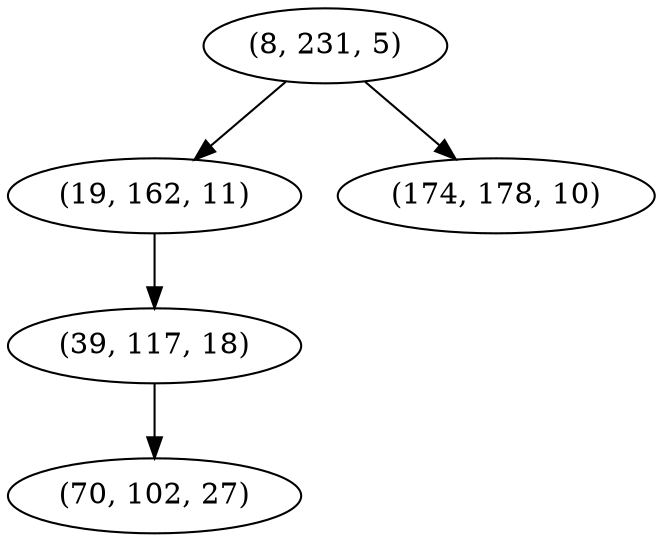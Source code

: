 digraph tree {
    "(8, 231, 5)";
    "(19, 162, 11)";
    "(39, 117, 18)";
    "(70, 102, 27)";
    "(174, 178, 10)";
    "(8, 231, 5)" -> "(19, 162, 11)";
    "(8, 231, 5)" -> "(174, 178, 10)";
    "(19, 162, 11)" -> "(39, 117, 18)";
    "(39, 117, 18)" -> "(70, 102, 27)";
}
